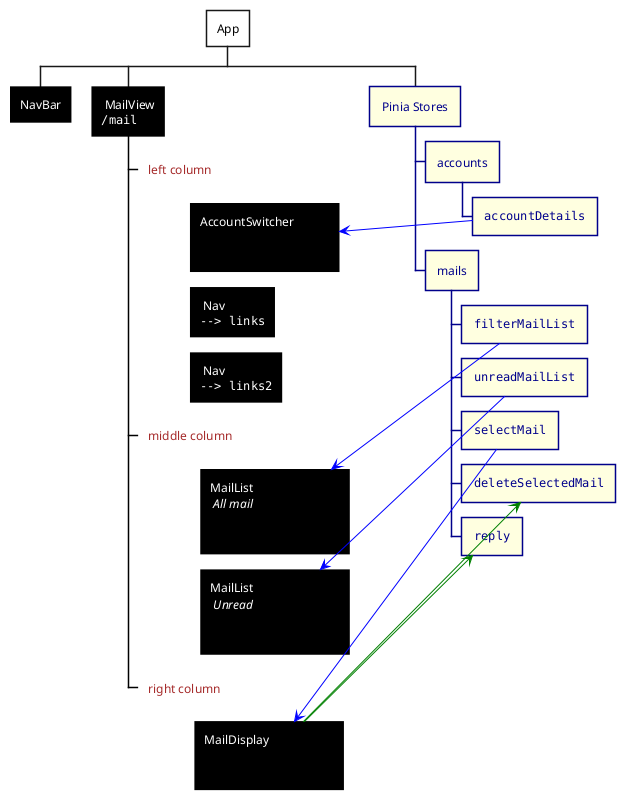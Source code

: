 @startwbs
<style>
wbsDiagram {
  .component {
    FontColor white
    LineColor black
    BackgroundColor black
  }
  .layout {
    FontColor brown
    LineColor white
    BackgroundColor white
  }
  .store {
    Padding 12
    FontColor darkblue
    LineColor darkblue
    BackgroundColor LightYellow
  }
}
</style>
*[#white] App
** NavBar <<component>>
'**: Home
'""/"";
'** Failed \n""/failed""
**: MailView
""/mail""; <<component>>
*** left column <<layout>>
****(c1) AccountSwitcher \n\n <img:AccountSwitcher.png{scale=0.3}> <<component>>
****: Nav
""--> links""; <<component>>
****: Nav
""--> links2""; <<component>>
*** middle column <<layout>>
****(c2) MailList \n //All mail// \n\n <img:MailsList.png{scale=0.3}> <<component>>
****(c3) MailList \n //Unread// \n\n <img:Unread.png{scale=0.3}> <<component>>
*** right column <<layout>>
****(c4) MailDisplay \n\n <img:Mail.png{scale=0.3}> <<component>>
** Pinia Stores <<store>>
*** accounts <<store>>
****(s1) ""accountDetails"" <<store>>
*** mails <<store>>
****(s2) ""filterMailList"" <<store>>
****(s3) ""unreadMailList"" <<store>>
****(s4) ""selectMail"" <<store>>
****(s5) ""deleteSelectedMail"" <<store>>
****(s6) ""reply"" <<store>>
s1 --> c1 #blue
s2 --> c2 #blue
s3 --> c3 #blue
s4 --> c4 #blue
c4 --> s5 #green
c4 --> s6 #green
@endwbs
